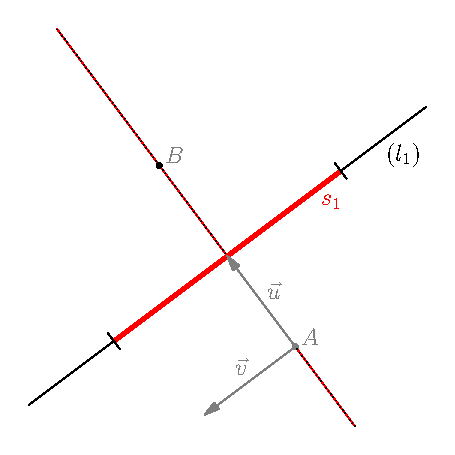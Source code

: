 unitsize(2cm);
import geometry;
linemargin=5mm;

// currentcoordsys=cartesiansystem((2,1),i=(1,0.25),j=(-0.25,.75));
// show(li=Label("$\vec{\imath}$",align=S,EndPoint), currentcoordsys);

point A=(-1,-1), B=(1,0.5);
line l1=line(A,B);

draw("$(l_1)$",l1);
draw("$s_1$",(segment) l1, 2pt+red,
     marker(stickframe,markuniform(2,true)));

/*<asyxml><view file="modules/geometry.asy" type="line" signature="bisector(segment,real)"/></asyxml>*/
line bis=bisector((segment) l1);
draw(bis,red);

/*<asyxml><view file="modules/geometry.asy" type="void" signature="show(picture,line,pen)"/></asyxml>*/
show(bis,grey);

/*<asyxml><view file="modules/geometry.asy" type="point" signature="point(line,real)"/></asyxml>*/
dot(point(bis,1.5));

draw(box(locate((-2,-2)),locate((2,2))),invisible);
